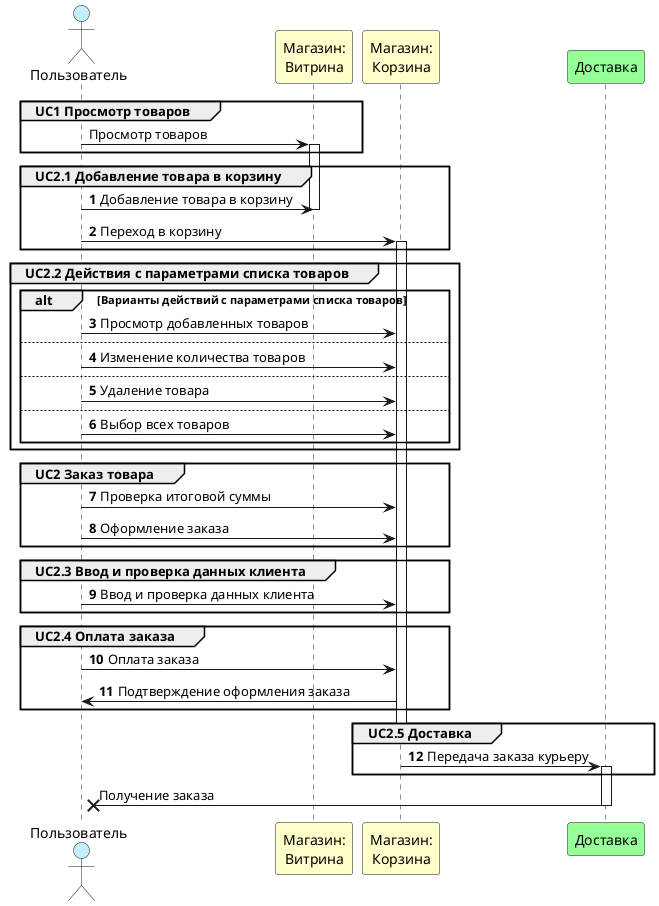 @startuml

actor "Пользователь" as User #Application
participant "Магазин:\nВитрина"  as stfrt #Business
participant "Магазин:\nКорзина" as stcrt #Business
participant "Доставка" as Delivery #PHYSICAL

group UC1 Просмотр товаров
    User -> stfrt : Просмотр товаров
    activate stfrt
end

group UC2.1 Добавление товара в корзину
    autonumber 1
    User -> stfrt : Добавление товара в корзину
    deactivate stfrt
    User -> stcrt : Переход в корзину
    activate stcrt
    
    
end

group UC2.2 Действия с параметрами списка товаров
    
    alt Варианты действий с параметрами списка товаров
        User -> stcrt : Просмотр добавленных товаров
    else
        User -> stcrt : Изменение количества товаров
    else
        User -> stcrt : Удаление товара
    else
        User -> stcrt : Выбор всех товаров
    end
end

group UC2 Заказ товара
    User -> stcrt : Проверка итоговой суммы
    User -> stcrt : Оформление заказа
end

group UC2.3 Ввод и проверка данных клиента
    User -> stcrt : Ввод и проверка данных клиента
end

group UC2.4 Оплата заказа
    User -> stcrt : Оплата заказа
    stcrt -> User : Подтверждение оформления заказа
    
end

group UC2.5 Доставка
    deactivate stcrt
    stcrt -> Delivery : Передача заказа курьеру
    activate Delivery
end

autonumber stop
Delivery -X User : Получение заказа
deactivate Delivery

@enduml